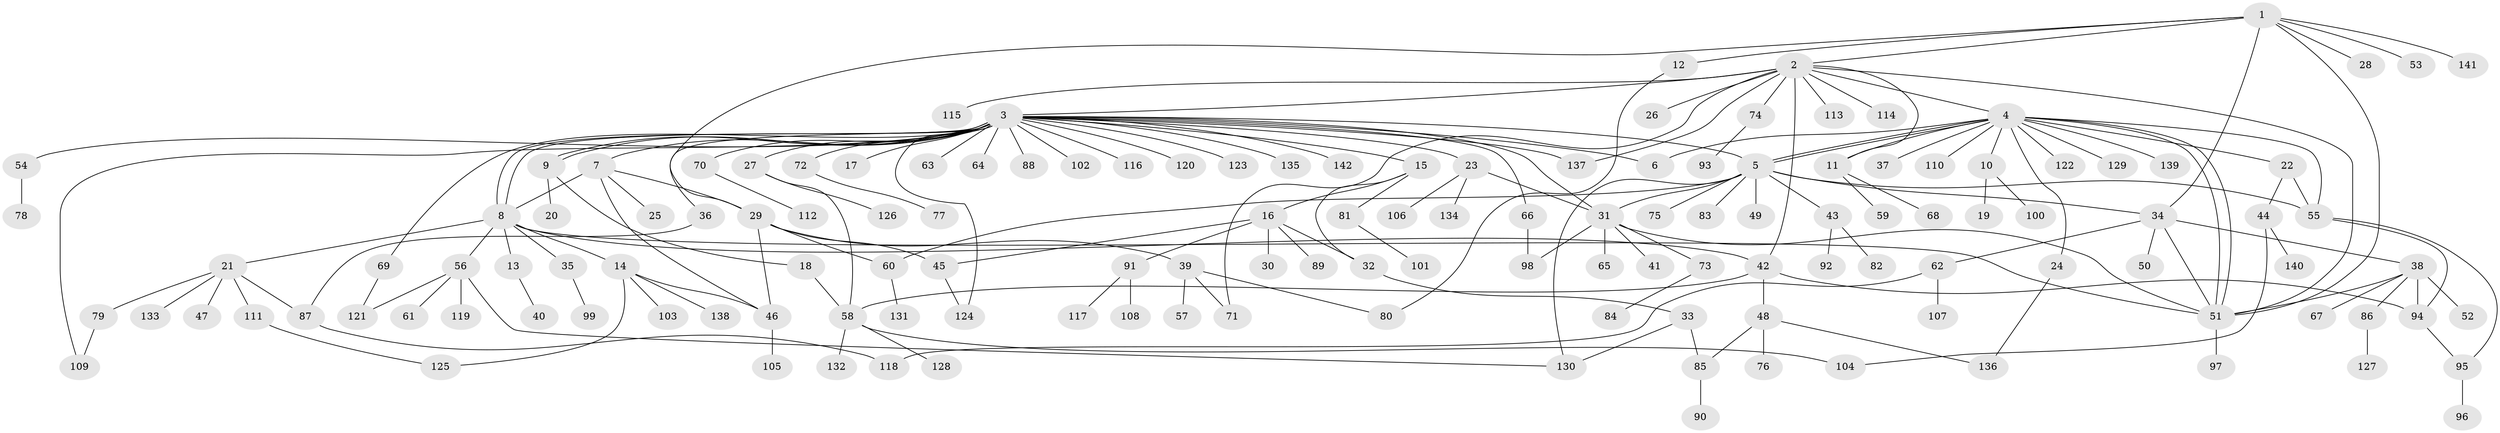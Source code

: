 // coarse degree distribution, {8: 0.03508771929824561, 1: 0.40350877192982454, 3: 0.15789473684210525, 5: 0.08771929824561403, 10: 0.03508771929824561, 4: 0.03508771929824561, 2: 0.19298245614035087, 12: 0.017543859649122806, 6: 0.017543859649122806, 25: 0.017543859649122806}
// Generated by graph-tools (version 1.1) at 2025/36/03/04/25 23:36:58]
// undirected, 142 vertices, 187 edges
graph export_dot {
  node [color=gray90,style=filled];
  1;
  2;
  3;
  4;
  5;
  6;
  7;
  8;
  9;
  10;
  11;
  12;
  13;
  14;
  15;
  16;
  17;
  18;
  19;
  20;
  21;
  22;
  23;
  24;
  25;
  26;
  27;
  28;
  29;
  30;
  31;
  32;
  33;
  34;
  35;
  36;
  37;
  38;
  39;
  40;
  41;
  42;
  43;
  44;
  45;
  46;
  47;
  48;
  49;
  50;
  51;
  52;
  53;
  54;
  55;
  56;
  57;
  58;
  59;
  60;
  61;
  62;
  63;
  64;
  65;
  66;
  67;
  68;
  69;
  70;
  71;
  72;
  73;
  74;
  75;
  76;
  77;
  78;
  79;
  80;
  81;
  82;
  83;
  84;
  85;
  86;
  87;
  88;
  89;
  90;
  91;
  92;
  93;
  94;
  95;
  96;
  97;
  98;
  99;
  100;
  101;
  102;
  103;
  104;
  105;
  106;
  107;
  108;
  109;
  110;
  111;
  112;
  113;
  114;
  115;
  116;
  117;
  118;
  119;
  120;
  121;
  122;
  123;
  124;
  125;
  126;
  127;
  128;
  129;
  130;
  131;
  132;
  133;
  134;
  135;
  136;
  137;
  138;
  139;
  140;
  141;
  142;
  1 -- 2;
  1 -- 12;
  1 -- 28;
  1 -- 29;
  1 -- 34;
  1 -- 51;
  1 -- 53;
  1 -- 141;
  2 -- 3;
  2 -- 4;
  2 -- 11;
  2 -- 26;
  2 -- 42;
  2 -- 51;
  2 -- 71;
  2 -- 74;
  2 -- 113;
  2 -- 114;
  2 -- 115;
  2 -- 137;
  3 -- 5;
  3 -- 6;
  3 -- 7;
  3 -- 8;
  3 -- 8;
  3 -- 9;
  3 -- 9;
  3 -- 15;
  3 -- 17;
  3 -- 23;
  3 -- 27;
  3 -- 31;
  3 -- 36;
  3 -- 54;
  3 -- 63;
  3 -- 64;
  3 -- 66;
  3 -- 69;
  3 -- 70;
  3 -- 72;
  3 -- 88;
  3 -- 102;
  3 -- 109;
  3 -- 116;
  3 -- 120;
  3 -- 123;
  3 -- 124;
  3 -- 135;
  3 -- 137;
  3 -- 142;
  4 -- 5;
  4 -- 5;
  4 -- 6;
  4 -- 10;
  4 -- 11;
  4 -- 22;
  4 -- 24;
  4 -- 37;
  4 -- 51;
  4 -- 51;
  4 -- 55;
  4 -- 110;
  4 -- 122;
  4 -- 129;
  4 -- 139;
  5 -- 31;
  5 -- 34;
  5 -- 43;
  5 -- 49;
  5 -- 55;
  5 -- 60;
  5 -- 75;
  5 -- 83;
  5 -- 130;
  7 -- 8;
  7 -- 25;
  7 -- 29;
  7 -- 46;
  8 -- 13;
  8 -- 14;
  8 -- 21;
  8 -- 35;
  8 -- 42;
  8 -- 51;
  8 -- 56;
  9 -- 18;
  9 -- 20;
  10 -- 19;
  10 -- 100;
  11 -- 59;
  11 -- 68;
  12 -- 80;
  13 -- 40;
  14 -- 46;
  14 -- 103;
  14 -- 125;
  14 -- 138;
  15 -- 16;
  15 -- 32;
  15 -- 81;
  16 -- 30;
  16 -- 32;
  16 -- 45;
  16 -- 89;
  16 -- 91;
  18 -- 58;
  21 -- 47;
  21 -- 79;
  21 -- 87;
  21 -- 111;
  21 -- 133;
  22 -- 44;
  22 -- 55;
  23 -- 31;
  23 -- 106;
  23 -- 134;
  24 -- 136;
  27 -- 58;
  27 -- 126;
  29 -- 39;
  29 -- 45;
  29 -- 46;
  29 -- 60;
  31 -- 41;
  31 -- 51;
  31 -- 65;
  31 -- 73;
  31 -- 98;
  32 -- 33;
  33 -- 85;
  33 -- 130;
  34 -- 38;
  34 -- 50;
  34 -- 51;
  34 -- 62;
  35 -- 99;
  36 -- 87;
  38 -- 51;
  38 -- 52;
  38 -- 67;
  38 -- 86;
  38 -- 94;
  39 -- 57;
  39 -- 71;
  39 -- 80;
  42 -- 48;
  42 -- 58;
  42 -- 94;
  43 -- 82;
  43 -- 92;
  44 -- 104;
  44 -- 140;
  45 -- 124;
  46 -- 105;
  48 -- 76;
  48 -- 85;
  48 -- 136;
  51 -- 97;
  54 -- 78;
  55 -- 94;
  55 -- 95;
  56 -- 61;
  56 -- 119;
  56 -- 121;
  56 -- 130;
  58 -- 104;
  58 -- 128;
  58 -- 132;
  60 -- 131;
  62 -- 107;
  62 -- 118;
  66 -- 98;
  69 -- 121;
  70 -- 112;
  72 -- 77;
  73 -- 84;
  74 -- 93;
  79 -- 109;
  81 -- 101;
  85 -- 90;
  86 -- 127;
  87 -- 118;
  91 -- 108;
  91 -- 117;
  94 -- 95;
  95 -- 96;
  111 -- 125;
}
